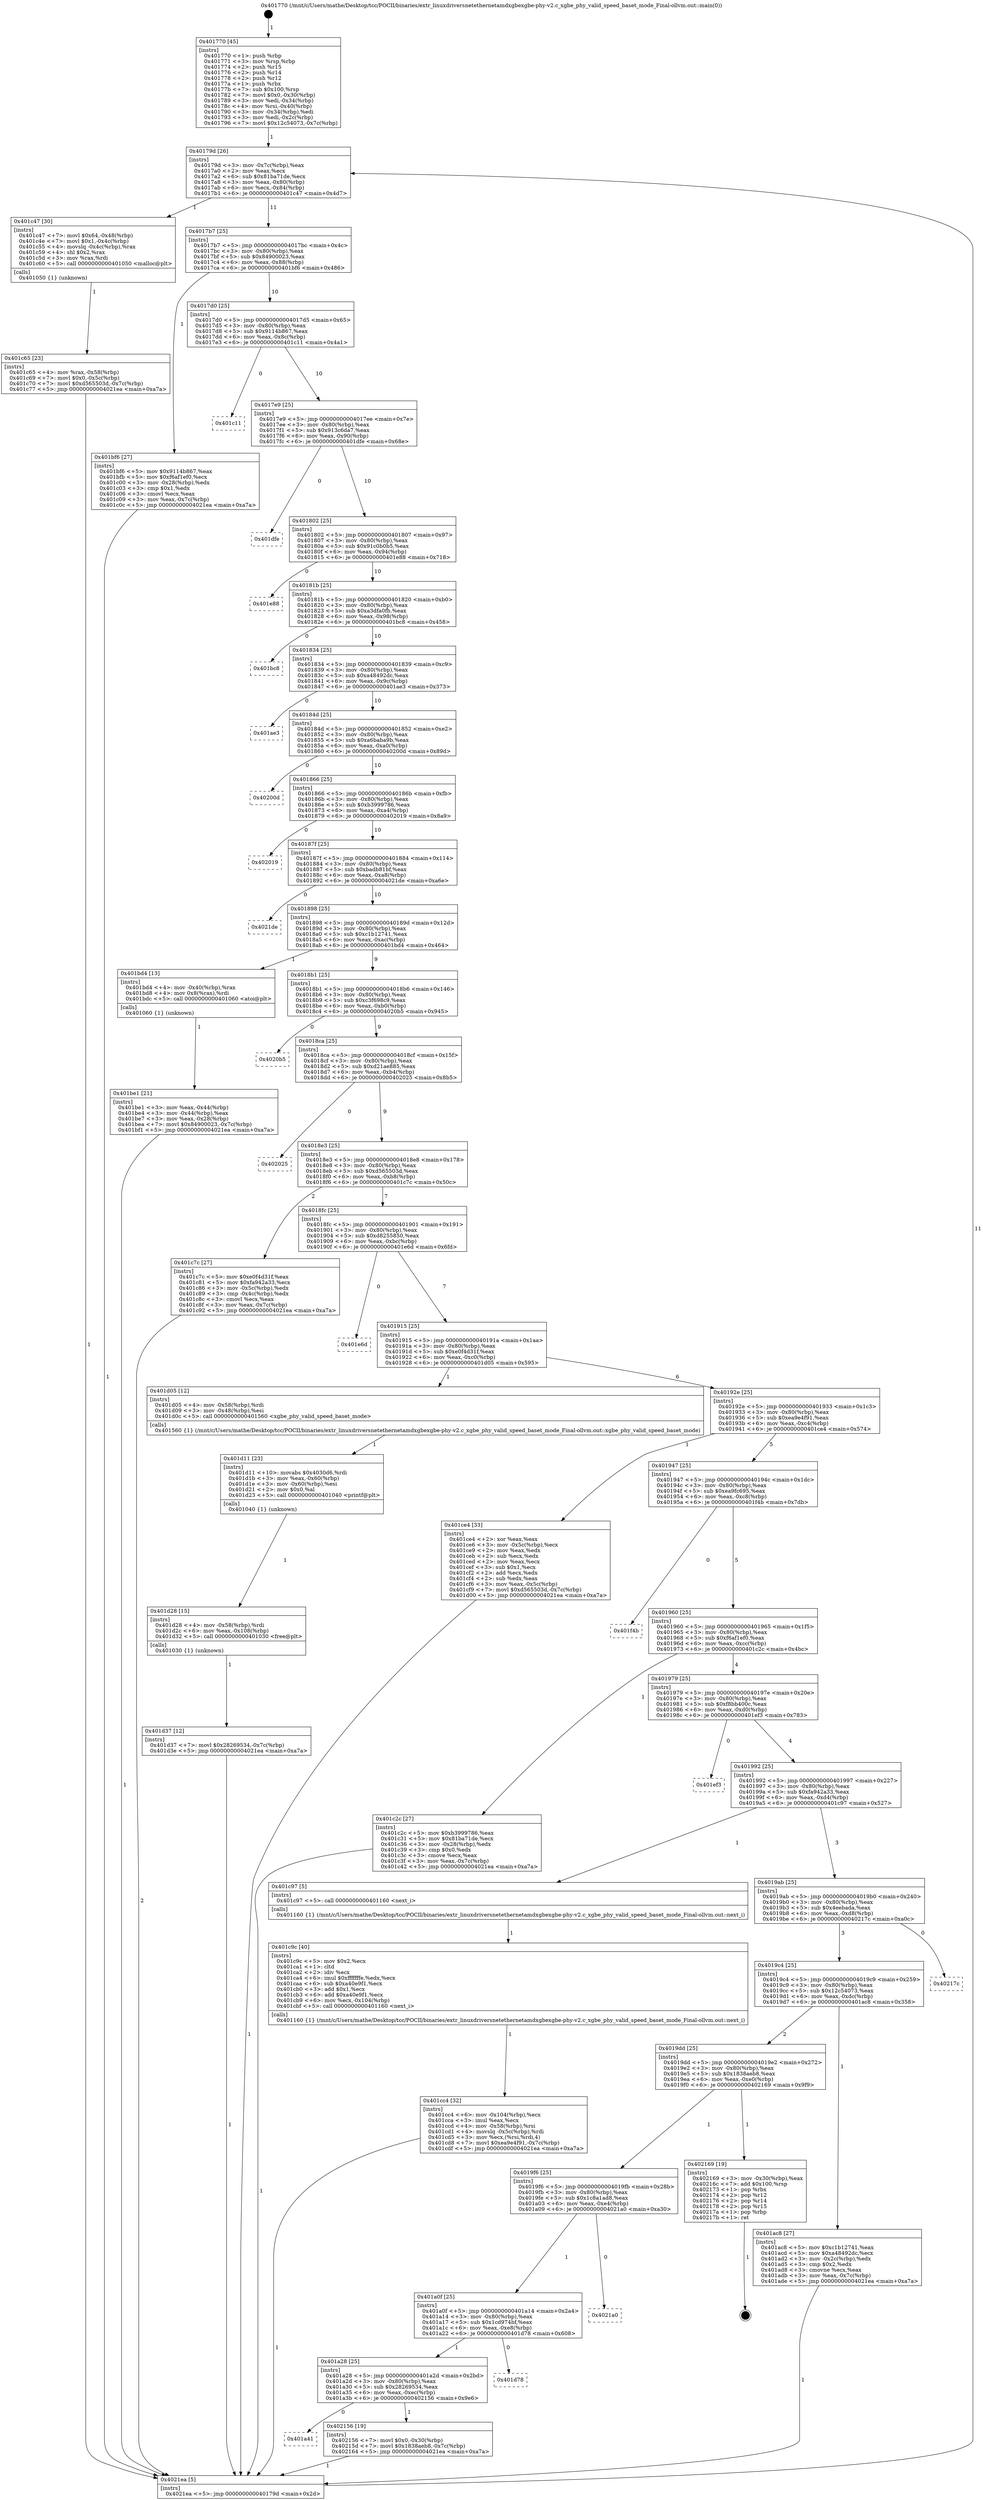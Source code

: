 digraph "0x401770" {
  label = "0x401770 (/mnt/c/Users/mathe/Desktop/tcc/POCII/binaries/extr_linuxdriversnetethernetamdxgbexgbe-phy-v2.c_xgbe_phy_valid_speed_baset_mode_Final-ollvm.out::main(0))"
  labelloc = "t"
  node[shape=record]

  Entry [label="",width=0.3,height=0.3,shape=circle,fillcolor=black,style=filled]
  "0x40179d" [label="{
     0x40179d [26]\l
     | [instrs]\l
     &nbsp;&nbsp;0x40179d \<+3\>: mov -0x7c(%rbp),%eax\l
     &nbsp;&nbsp;0x4017a0 \<+2\>: mov %eax,%ecx\l
     &nbsp;&nbsp;0x4017a2 \<+6\>: sub $0x81ba71de,%ecx\l
     &nbsp;&nbsp;0x4017a8 \<+3\>: mov %eax,-0x80(%rbp)\l
     &nbsp;&nbsp;0x4017ab \<+6\>: mov %ecx,-0x84(%rbp)\l
     &nbsp;&nbsp;0x4017b1 \<+6\>: je 0000000000401c47 \<main+0x4d7\>\l
  }"]
  "0x401c47" [label="{
     0x401c47 [30]\l
     | [instrs]\l
     &nbsp;&nbsp;0x401c47 \<+7\>: movl $0x64,-0x48(%rbp)\l
     &nbsp;&nbsp;0x401c4e \<+7\>: movl $0x1,-0x4c(%rbp)\l
     &nbsp;&nbsp;0x401c55 \<+4\>: movslq -0x4c(%rbp),%rax\l
     &nbsp;&nbsp;0x401c59 \<+4\>: shl $0x2,%rax\l
     &nbsp;&nbsp;0x401c5d \<+3\>: mov %rax,%rdi\l
     &nbsp;&nbsp;0x401c60 \<+5\>: call 0000000000401050 \<malloc@plt\>\l
     | [calls]\l
     &nbsp;&nbsp;0x401050 \{1\} (unknown)\l
  }"]
  "0x4017b7" [label="{
     0x4017b7 [25]\l
     | [instrs]\l
     &nbsp;&nbsp;0x4017b7 \<+5\>: jmp 00000000004017bc \<main+0x4c\>\l
     &nbsp;&nbsp;0x4017bc \<+3\>: mov -0x80(%rbp),%eax\l
     &nbsp;&nbsp;0x4017bf \<+5\>: sub $0x84900023,%eax\l
     &nbsp;&nbsp;0x4017c4 \<+6\>: mov %eax,-0x88(%rbp)\l
     &nbsp;&nbsp;0x4017ca \<+6\>: je 0000000000401bf6 \<main+0x486\>\l
  }"]
  Exit [label="",width=0.3,height=0.3,shape=circle,fillcolor=black,style=filled,peripheries=2]
  "0x401bf6" [label="{
     0x401bf6 [27]\l
     | [instrs]\l
     &nbsp;&nbsp;0x401bf6 \<+5\>: mov $0x9114b867,%eax\l
     &nbsp;&nbsp;0x401bfb \<+5\>: mov $0xf6af1ef0,%ecx\l
     &nbsp;&nbsp;0x401c00 \<+3\>: mov -0x28(%rbp),%edx\l
     &nbsp;&nbsp;0x401c03 \<+3\>: cmp $0x1,%edx\l
     &nbsp;&nbsp;0x401c06 \<+3\>: cmovl %ecx,%eax\l
     &nbsp;&nbsp;0x401c09 \<+3\>: mov %eax,-0x7c(%rbp)\l
     &nbsp;&nbsp;0x401c0c \<+5\>: jmp 00000000004021ea \<main+0xa7a\>\l
  }"]
  "0x4017d0" [label="{
     0x4017d0 [25]\l
     | [instrs]\l
     &nbsp;&nbsp;0x4017d0 \<+5\>: jmp 00000000004017d5 \<main+0x65\>\l
     &nbsp;&nbsp;0x4017d5 \<+3\>: mov -0x80(%rbp),%eax\l
     &nbsp;&nbsp;0x4017d8 \<+5\>: sub $0x9114b867,%eax\l
     &nbsp;&nbsp;0x4017dd \<+6\>: mov %eax,-0x8c(%rbp)\l
     &nbsp;&nbsp;0x4017e3 \<+6\>: je 0000000000401c11 \<main+0x4a1\>\l
  }"]
  "0x401a41" [label="{
     0x401a41\l
  }", style=dashed]
  "0x401c11" [label="{
     0x401c11\l
  }", style=dashed]
  "0x4017e9" [label="{
     0x4017e9 [25]\l
     | [instrs]\l
     &nbsp;&nbsp;0x4017e9 \<+5\>: jmp 00000000004017ee \<main+0x7e\>\l
     &nbsp;&nbsp;0x4017ee \<+3\>: mov -0x80(%rbp),%eax\l
     &nbsp;&nbsp;0x4017f1 \<+5\>: sub $0x913c6da7,%eax\l
     &nbsp;&nbsp;0x4017f6 \<+6\>: mov %eax,-0x90(%rbp)\l
     &nbsp;&nbsp;0x4017fc \<+6\>: je 0000000000401dfe \<main+0x68e\>\l
  }"]
  "0x402156" [label="{
     0x402156 [19]\l
     | [instrs]\l
     &nbsp;&nbsp;0x402156 \<+7\>: movl $0x0,-0x30(%rbp)\l
     &nbsp;&nbsp;0x40215d \<+7\>: movl $0x1838aeb8,-0x7c(%rbp)\l
     &nbsp;&nbsp;0x402164 \<+5\>: jmp 00000000004021ea \<main+0xa7a\>\l
  }"]
  "0x401dfe" [label="{
     0x401dfe\l
  }", style=dashed]
  "0x401802" [label="{
     0x401802 [25]\l
     | [instrs]\l
     &nbsp;&nbsp;0x401802 \<+5\>: jmp 0000000000401807 \<main+0x97\>\l
     &nbsp;&nbsp;0x401807 \<+3\>: mov -0x80(%rbp),%eax\l
     &nbsp;&nbsp;0x40180a \<+5\>: sub $0x91c0b0b5,%eax\l
     &nbsp;&nbsp;0x40180f \<+6\>: mov %eax,-0x94(%rbp)\l
     &nbsp;&nbsp;0x401815 \<+6\>: je 0000000000401e88 \<main+0x718\>\l
  }"]
  "0x401a28" [label="{
     0x401a28 [25]\l
     | [instrs]\l
     &nbsp;&nbsp;0x401a28 \<+5\>: jmp 0000000000401a2d \<main+0x2bd\>\l
     &nbsp;&nbsp;0x401a2d \<+3\>: mov -0x80(%rbp),%eax\l
     &nbsp;&nbsp;0x401a30 \<+5\>: sub $0x28269534,%eax\l
     &nbsp;&nbsp;0x401a35 \<+6\>: mov %eax,-0xec(%rbp)\l
     &nbsp;&nbsp;0x401a3b \<+6\>: je 0000000000402156 \<main+0x9e6\>\l
  }"]
  "0x401e88" [label="{
     0x401e88\l
  }", style=dashed]
  "0x40181b" [label="{
     0x40181b [25]\l
     | [instrs]\l
     &nbsp;&nbsp;0x40181b \<+5\>: jmp 0000000000401820 \<main+0xb0\>\l
     &nbsp;&nbsp;0x401820 \<+3\>: mov -0x80(%rbp),%eax\l
     &nbsp;&nbsp;0x401823 \<+5\>: sub $0xa3dfa0fb,%eax\l
     &nbsp;&nbsp;0x401828 \<+6\>: mov %eax,-0x98(%rbp)\l
     &nbsp;&nbsp;0x40182e \<+6\>: je 0000000000401bc8 \<main+0x458\>\l
  }"]
  "0x401d78" [label="{
     0x401d78\l
  }", style=dashed]
  "0x401bc8" [label="{
     0x401bc8\l
  }", style=dashed]
  "0x401834" [label="{
     0x401834 [25]\l
     | [instrs]\l
     &nbsp;&nbsp;0x401834 \<+5\>: jmp 0000000000401839 \<main+0xc9\>\l
     &nbsp;&nbsp;0x401839 \<+3\>: mov -0x80(%rbp),%eax\l
     &nbsp;&nbsp;0x40183c \<+5\>: sub $0xa48492dc,%eax\l
     &nbsp;&nbsp;0x401841 \<+6\>: mov %eax,-0x9c(%rbp)\l
     &nbsp;&nbsp;0x401847 \<+6\>: je 0000000000401ae3 \<main+0x373\>\l
  }"]
  "0x401a0f" [label="{
     0x401a0f [25]\l
     | [instrs]\l
     &nbsp;&nbsp;0x401a0f \<+5\>: jmp 0000000000401a14 \<main+0x2a4\>\l
     &nbsp;&nbsp;0x401a14 \<+3\>: mov -0x80(%rbp),%eax\l
     &nbsp;&nbsp;0x401a17 \<+5\>: sub $0x1cd974bf,%eax\l
     &nbsp;&nbsp;0x401a1c \<+6\>: mov %eax,-0xe8(%rbp)\l
     &nbsp;&nbsp;0x401a22 \<+6\>: je 0000000000401d78 \<main+0x608\>\l
  }"]
  "0x401ae3" [label="{
     0x401ae3\l
  }", style=dashed]
  "0x40184d" [label="{
     0x40184d [25]\l
     | [instrs]\l
     &nbsp;&nbsp;0x40184d \<+5\>: jmp 0000000000401852 \<main+0xe2\>\l
     &nbsp;&nbsp;0x401852 \<+3\>: mov -0x80(%rbp),%eax\l
     &nbsp;&nbsp;0x401855 \<+5\>: sub $0xa6baba9b,%eax\l
     &nbsp;&nbsp;0x40185a \<+6\>: mov %eax,-0xa0(%rbp)\l
     &nbsp;&nbsp;0x401860 \<+6\>: je 000000000040200d \<main+0x89d\>\l
  }"]
  "0x4021a0" [label="{
     0x4021a0\l
  }", style=dashed]
  "0x40200d" [label="{
     0x40200d\l
  }", style=dashed]
  "0x401866" [label="{
     0x401866 [25]\l
     | [instrs]\l
     &nbsp;&nbsp;0x401866 \<+5\>: jmp 000000000040186b \<main+0xfb\>\l
     &nbsp;&nbsp;0x40186b \<+3\>: mov -0x80(%rbp),%eax\l
     &nbsp;&nbsp;0x40186e \<+5\>: sub $0xb3999786,%eax\l
     &nbsp;&nbsp;0x401873 \<+6\>: mov %eax,-0xa4(%rbp)\l
     &nbsp;&nbsp;0x401879 \<+6\>: je 0000000000402019 \<main+0x8a9\>\l
  }"]
  "0x4019f6" [label="{
     0x4019f6 [25]\l
     | [instrs]\l
     &nbsp;&nbsp;0x4019f6 \<+5\>: jmp 00000000004019fb \<main+0x28b\>\l
     &nbsp;&nbsp;0x4019fb \<+3\>: mov -0x80(%rbp),%eax\l
     &nbsp;&nbsp;0x4019fe \<+5\>: sub $0x1c8a1ad8,%eax\l
     &nbsp;&nbsp;0x401a03 \<+6\>: mov %eax,-0xe4(%rbp)\l
     &nbsp;&nbsp;0x401a09 \<+6\>: je 00000000004021a0 \<main+0xa30\>\l
  }"]
  "0x402019" [label="{
     0x402019\l
  }", style=dashed]
  "0x40187f" [label="{
     0x40187f [25]\l
     | [instrs]\l
     &nbsp;&nbsp;0x40187f \<+5\>: jmp 0000000000401884 \<main+0x114\>\l
     &nbsp;&nbsp;0x401884 \<+3\>: mov -0x80(%rbp),%eax\l
     &nbsp;&nbsp;0x401887 \<+5\>: sub $0xbadb81bf,%eax\l
     &nbsp;&nbsp;0x40188c \<+6\>: mov %eax,-0xa8(%rbp)\l
     &nbsp;&nbsp;0x401892 \<+6\>: je 00000000004021de \<main+0xa6e\>\l
  }"]
  "0x402169" [label="{
     0x402169 [19]\l
     | [instrs]\l
     &nbsp;&nbsp;0x402169 \<+3\>: mov -0x30(%rbp),%eax\l
     &nbsp;&nbsp;0x40216c \<+7\>: add $0x100,%rsp\l
     &nbsp;&nbsp;0x402173 \<+1\>: pop %rbx\l
     &nbsp;&nbsp;0x402174 \<+2\>: pop %r12\l
     &nbsp;&nbsp;0x402176 \<+2\>: pop %r14\l
     &nbsp;&nbsp;0x402178 \<+2\>: pop %r15\l
     &nbsp;&nbsp;0x40217a \<+1\>: pop %rbp\l
     &nbsp;&nbsp;0x40217b \<+1\>: ret\l
  }"]
  "0x4021de" [label="{
     0x4021de\l
  }", style=dashed]
  "0x401898" [label="{
     0x401898 [25]\l
     | [instrs]\l
     &nbsp;&nbsp;0x401898 \<+5\>: jmp 000000000040189d \<main+0x12d\>\l
     &nbsp;&nbsp;0x40189d \<+3\>: mov -0x80(%rbp),%eax\l
     &nbsp;&nbsp;0x4018a0 \<+5\>: sub $0xc1b12741,%eax\l
     &nbsp;&nbsp;0x4018a5 \<+6\>: mov %eax,-0xac(%rbp)\l
     &nbsp;&nbsp;0x4018ab \<+6\>: je 0000000000401bd4 \<main+0x464\>\l
  }"]
  "0x401d37" [label="{
     0x401d37 [12]\l
     | [instrs]\l
     &nbsp;&nbsp;0x401d37 \<+7\>: movl $0x28269534,-0x7c(%rbp)\l
     &nbsp;&nbsp;0x401d3e \<+5\>: jmp 00000000004021ea \<main+0xa7a\>\l
  }"]
  "0x401bd4" [label="{
     0x401bd4 [13]\l
     | [instrs]\l
     &nbsp;&nbsp;0x401bd4 \<+4\>: mov -0x40(%rbp),%rax\l
     &nbsp;&nbsp;0x401bd8 \<+4\>: mov 0x8(%rax),%rdi\l
     &nbsp;&nbsp;0x401bdc \<+5\>: call 0000000000401060 \<atoi@plt\>\l
     | [calls]\l
     &nbsp;&nbsp;0x401060 \{1\} (unknown)\l
  }"]
  "0x4018b1" [label="{
     0x4018b1 [25]\l
     | [instrs]\l
     &nbsp;&nbsp;0x4018b1 \<+5\>: jmp 00000000004018b6 \<main+0x146\>\l
     &nbsp;&nbsp;0x4018b6 \<+3\>: mov -0x80(%rbp),%eax\l
     &nbsp;&nbsp;0x4018b9 \<+5\>: sub $0xc3f698c9,%eax\l
     &nbsp;&nbsp;0x4018be \<+6\>: mov %eax,-0xb0(%rbp)\l
     &nbsp;&nbsp;0x4018c4 \<+6\>: je 00000000004020b5 \<main+0x945\>\l
  }"]
  "0x401d28" [label="{
     0x401d28 [15]\l
     | [instrs]\l
     &nbsp;&nbsp;0x401d28 \<+4\>: mov -0x58(%rbp),%rdi\l
     &nbsp;&nbsp;0x401d2c \<+6\>: mov %eax,-0x108(%rbp)\l
     &nbsp;&nbsp;0x401d32 \<+5\>: call 0000000000401030 \<free@plt\>\l
     | [calls]\l
     &nbsp;&nbsp;0x401030 \{1\} (unknown)\l
  }"]
  "0x4020b5" [label="{
     0x4020b5\l
  }", style=dashed]
  "0x4018ca" [label="{
     0x4018ca [25]\l
     | [instrs]\l
     &nbsp;&nbsp;0x4018ca \<+5\>: jmp 00000000004018cf \<main+0x15f\>\l
     &nbsp;&nbsp;0x4018cf \<+3\>: mov -0x80(%rbp),%eax\l
     &nbsp;&nbsp;0x4018d2 \<+5\>: sub $0xd21ae885,%eax\l
     &nbsp;&nbsp;0x4018d7 \<+6\>: mov %eax,-0xb4(%rbp)\l
     &nbsp;&nbsp;0x4018dd \<+6\>: je 0000000000402025 \<main+0x8b5\>\l
  }"]
  "0x401d11" [label="{
     0x401d11 [23]\l
     | [instrs]\l
     &nbsp;&nbsp;0x401d11 \<+10\>: movabs $0x4030d6,%rdi\l
     &nbsp;&nbsp;0x401d1b \<+3\>: mov %eax,-0x60(%rbp)\l
     &nbsp;&nbsp;0x401d1e \<+3\>: mov -0x60(%rbp),%esi\l
     &nbsp;&nbsp;0x401d21 \<+2\>: mov $0x0,%al\l
     &nbsp;&nbsp;0x401d23 \<+5\>: call 0000000000401040 \<printf@plt\>\l
     | [calls]\l
     &nbsp;&nbsp;0x401040 \{1\} (unknown)\l
  }"]
  "0x402025" [label="{
     0x402025\l
  }", style=dashed]
  "0x4018e3" [label="{
     0x4018e3 [25]\l
     | [instrs]\l
     &nbsp;&nbsp;0x4018e3 \<+5\>: jmp 00000000004018e8 \<main+0x178\>\l
     &nbsp;&nbsp;0x4018e8 \<+3\>: mov -0x80(%rbp),%eax\l
     &nbsp;&nbsp;0x4018eb \<+5\>: sub $0xd565503d,%eax\l
     &nbsp;&nbsp;0x4018f0 \<+6\>: mov %eax,-0xb8(%rbp)\l
     &nbsp;&nbsp;0x4018f6 \<+6\>: je 0000000000401c7c \<main+0x50c\>\l
  }"]
  "0x401cc4" [label="{
     0x401cc4 [32]\l
     | [instrs]\l
     &nbsp;&nbsp;0x401cc4 \<+6\>: mov -0x104(%rbp),%ecx\l
     &nbsp;&nbsp;0x401cca \<+3\>: imul %eax,%ecx\l
     &nbsp;&nbsp;0x401ccd \<+4\>: mov -0x58(%rbp),%rsi\l
     &nbsp;&nbsp;0x401cd1 \<+4\>: movslq -0x5c(%rbp),%rdi\l
     &nbsp;&nbsp;0x401cd5 \<+3\>: mov %ecx,(%rsi,%rdi,4)\l
     &nbsp;&nbsp;0x401cd8 \<+7\>: movl $0xea9e4f91,-0x7c(%rbp)\l
     &nbsp;&nbsp;0x401cdf \<+5\>: jmp 00000000004021ea \<main+0xa7a\>\l
  }"]
  "0x401c7c" [label="{
     0x401c7c [27]\l
     | [instrs]\l
     &nbsp;&nbsp;0x401c7c \<+5\>: mov $0xe0f4d31f,%eax\l
     &nbsp;&nbsp;0x401c81 \<+5\>: mov $0xfa942a33,%ecx\l
     &nbsp;&nbsp;0x401c86 \<+3\>: mov -0x5c(%rbp),%edx\l
     &nbsp;&nbsp;0x401c89 \<+3\>: cmp -0x4c(%rbp),%edx\l
     &nbsp;&nbsp;0x401c8c \<+3\>: cmovl %ecx,%eax\l
     &nbsp;&nbsp;0x401c8f \<+3\>: mov %eax,-0x7c(%rbp)\l
     &nbsp;&nbsp;0x401c92 \<+5\>: jmp 00000000004021ea \<main+0xa7a\>\l
  }"]
  "0x4018fc" [label="{
     0x4018fc [25]\l
     | [instrs]\l
     &nbsp;&nbsp;0x4018fc \<+5\>: jmp 0000000000401901 \<main+0x191\>\l
     &nbsp;&nbsp;0x401901 \<+3\>: mov -0x80(%rbp),%eax\l
     &nbsp;&nbsp;0x401904 \<+5\>: sub $0xd8255850,%eax\l
     &nbsp;&nbsp;0x401909 \<+6\>: mov %eax,-0xbc(%rbp)\l
     &nbsp;&nbsp;0x40190f \<+6\>: je 0000000000401e6d \<main+0x6fd\>\l
  }"]
  "0x401c9c" [label="{
     0x401c9c [40]\l
     | [instrs]\l
     &nbsp;&nbsp;0x401c9c \<+5\>: mov $0x2,%ecx\l
     &nbsp;&nbsp;0x401ca1 \<+1\>: cltd\l
     &nbsp;&nbsp;0x401ca2 \<+2\>: idiv %ecx\l
     &nbsp;&nbsp;0x401ca4 \<+6\>: imul $0xfffffffe,%edx,%ecx\l
     &nbsp;&nbsp;0x401caa \<+6\>: sub $0xa40e9f1,%ecx\l
     &nbsp;&nbsp;0x401cb0 \<+3\>: add $0x1,%ecx\l
     &nbsp;&nbsp;0x401cb3 \<+6\>: add $0xa40e9f1,%ecx\l
     &nbsp;&nbsp;0x401cb9 \<+6\>: mov %ecx,-0x104(%rbp)\l
     &nbsp;&nbsp;0x401cbf \<+5\>: call 0000000000401160 \<next_i\>\l
     | [calls]\l
     &nbsp;&nbsp;0x401160 \{1\} (/mnt/c/Users/mathe/Desktop/tcc/POCII/binaries/extr_linuxdriversnetethernetamdxgbexgbe-phy-v2.c_xgbe_phy_valid_speed_baset_mode_Final-ollvm.out::next_i)\l
  }"]
  "0x401e6d" [label="{
     0x401e6d\l
  }", style=dashed]
  "0x401915" [label="{
     0x401915 [25]\l
     | [instrs]\l
     &nbsp;&nbsp;0x401915 \<+5\>: jmp 000000000040191a \<main+0x1aa\>\l
     &nbsp;&nbsp;0x40191a \<+3\>: mov -0x80(%rbp),%eax\l
     &nbsp;&nbsp;0x40191d \<+5\>: sub $0xe0f4d31f,%eax\l
     &nbsp;&nbsp;0x401922 \<+6\>: mov %eax,-0xc0(%rbp)\l
     &nbsp;&nbsp;0x401928 \<+6\>: je 0000000000401d05 \<main+0x595\>\l
  }"]
  "0x401c65" [label="{
     0x401c65 [23]\l
     | [instrs]\l
     &nbsp;&nbsp;0x401c65 \<+4\>: mov %rax,-0x58(%rbp)\l
     &nbsp;&nbsp;0x401c69 \<+7\>: movl $0x0,-0x5c(%rbp)\l
     &nbsp;&nbsp;0x401c70 \<+7\>: movl $0xd565503d,-0x7c(%rbp)\l
     &nbsp;&nbsp;0x401c77 \<+5\>: jmp 00000000004021ea \<main+0xa7a\>\l
  }"]
  "0x401d05" [label="{
     0x401d05 [12]\l
     | [instrs]\l
     &nbsp;&nbsp;0x401d05 \<+4\>: mov -0x58(%rbp),%rdi\l
     &nbsp;&nbsp;0x401d09 \<+3\>: mov -0x48(%rbp),%esi\l
     &nbsp;&nbsp;0x401d0c \<+5\>: call 0000000000401560 \<xgbe_phy_valid_speed_baset_mode\>\l
     | [calls]\l
     &nbsp;&nbsp;0x401560 \{1\} (/mnt/c/Users/mathe/Desktop/tcc/POCII/binaries/extr_linuxdriversnetethernetamdxgbexgbe-phy-v2.c_xgbe_phy_valid_speed_baset_mode_Final-ollvm.out::xgbe_phy_valid_speed_baset_mode)\l
  }"]
  "0x40192e" [label="{
     0x40192e [25]\l
     | [instrs]\l
     &nbsp;&nbsp;0x40192e \<+5\>: jmp 0000000000401933 \<main+0x1c3\>\l
     &nbsp;&nbsp;0x401933 \<+3\>: mov -0x80(%rbp),%eax\l
     &nbsp;&nbsp;0x401936 \<+5\>: sub $0xea9e4f91,%eax\l
     &nbsp;&nbsp;0x40193b \<+6\>: mov %eax,-0xc4(%rbp)\l
     &nbsp;&nbsp;0x401941 \<+6\>: je 0000000000401ce4 \<main+0x574\>\l
  }"]
  "0x401be1" [label="{
     0x401be1 [21]\l
     | [instrs]\l
     &nbsp;&nbsp;0x401be1 \<+3\>: mov %eax,-0x44(%rbp)\l
     &nbsp;&nbsp;0x401be4 \<+3\>: mov -0x44(%rbp),%eax\l
     &nbsp;&nbsp;0x401be7 \<+3\>: mov %eax,-0x28(%rbp)\l
     &nbsp;&nbsp;0x401bea \<+7\>: movl $0x84900023,-0x7c(%rbp)\l
     &nbsp;&nbsp;0x401bf1 \<+5\>: jmp 00000000004021ea \<main+0xa7a\>\l
  }"]
  "0x401ce4" [label="{
     0x401ce4 [33]\l
     | [instrs]\l
     &nbsp;&nbsp;0x401ce4 \<+2\>: xor %eax,%eax\l
     &nbsp;&nbsp;0x401ce6 \<+3\>: mov -0x5c(%rbp),%ecx\l
     &nbsp;&nbsp;0x401ce9 \<+2\>: mov %eax,%edx\l
     &nbsp;&nbsp;0x401ceb \<+2\>: sub %ecx,%edx\l
     &nbsp;&nbsp;0x401ced \<+2\>: mov %eax,%ecx\l
     &nbsp;&nbsp;0x401cef \<+3\>: sub $0x1,%ecx\l
     &nbsp;&nbsp;0x401cf2 \<+2\>: add %ecx,%edx\l
     &nbsp;&nbsp;0x401cf4 \<+2\>: sub %edx,%eax\l
     &nbsp;&nbsp;0x401cf6 \<+3\>: mov %eax,-0x5c(%rbp)\l
     &nbsp;&nbsp;0x401cf9 \<+7\>: movl $0xd565503d,-0x7c(%rbp)\l
     &nbsp;&nbsp;0x401d00 \<+5\>: jmp 00000000004021ea \<main+0xa7a\>\l
  }"]
  "0x401947" [label="{
     0x401947 [25]\l
     | [instrs]\l
     &nbsp;&nbsp;0x401947 \<+5\>: jmp 000000000040194c \<main+0x1dc\>\l
     &nbsp;&nbsp;0x40194c \<+3\>: mov -0x80(%rbp),%eax\l
     &nbsp;&nbsp;0x40194f \<+5\>: sub $0xea9fc695,%eax\l
     &nbsp;&nbsp;0x401954 \<+6\>: mov %eax,-0xc8(%rbp)\l
     &nbsp;&nbsp;0x40195a \<+6\>: je 0000000000401f4b \<main+0x7db\>\l
  }"]
  "0x401770" [label="{
     0x401770 [45]\l
     | [instrs]\l
     &nbsp;&nbsp;0x401770 \<+1\>: push %rbp\l
     &nbsp;&nbsp;0x401771 \<+3\>: mov %rsp,%rbp\l
     &nbsp;&nbsp;0x401774 \<+2\>: push %r15\l
     &nbsp;&nbsp;0x401776 \<+2\>: push %r14\l
     &nbsp;&nbsp;0x401778 \<+2\>: push %r12\l
     &nbsp;&nbsp;0x40177a \<+1\>: push %rbx\l
     &nbsp;&nbsp;0x40177b \<+7\>: sub $0x100,%rsp\l
     &nbsp;&nbsp;0x401782 \<+7\>: movl $0x0,-0x30(%rbp)\l
     &nbsp;&nbsp;0x401789 \<+3\>: mov %edi,-0x34(%rbp)\l
     &nbsp;&nbsp;0x40178c \<+4\>: mov %rsi,-0x40(%rbp)\l
     &nbsp;&nbsp;0x401790 \<+3\>: mov -0x34(%rbp),%edi\l
     &nbsp;&nbsp;0x401793 \<+3\>: mov %edi,-0x2c(%rbp)\l
     &nbsp;&nbsp;0x401796 \<+7\>: movl $0x12c54073,-0x7c(%rbp)\l
  }"]
  "0x401f4b" [label="{
     0x401f4b\l
  }", style=dashed]
  "0x401960" [label="{
     0x401960 [25]\l
     | [instrs]\l
     &nbsp;&nbsp;0x401960 \<+5\>: jmp 0000000000401965 \<main+0x1f5\>\l
     &nbsp;&nbsp;0x401965 \<+3\>: mov -0x80(%rbp),%eax\l
     &nbsp;&nbsp;0x401968 \<+5\>: sub $0xf6af1ef0,%eax\l
     &nbsp;&nbsp;0x40196d \<+6\>: mov %eax,-0xcc(%rbp)\l
     &nbsp;&nbsp;0x401973 \<+6\>: je 0000000000401c2c \<main+0x4bc\>\l
  }"]
  "0x4021ea" [label="{
     0x4021ea [5]\l
     | [instrs]\l
     &nbsp;&nbsp;0x4021ea \<+5\>: jmp 000000000040179d \<main+0x2d\>\l
  }"]
  "0x401c2c" [label="{
     0x401c2c [27]\l
     | [instrs]\l
     &nbsp;&nbsp;0x401c2c \<+5\>: mov $0xb3999786,%eax\l
     &nbsp;&nbsp;0x401c31 \<+5\>: mov $0x81ba71de,%ecx\l
     &nbsp;&nbsp;0x401c36 \<+3\>: mov -0x28(%rbp),%edx\l
     &nbsp;&nbsp;0x401c39 \<+3\>: cmp $0x0,%edx\l
     &nbsp;&nbsp;0x401c3c \<+3\>: cmove %ecx,%eax\l
     &nbsp;&nbsp;0x401c3f \<+3\>: mov %eax,-0x7c(%rbp)\l
     &nbsp;&nbsp;0x401c42 \<+5\>: jmp 00000000004021ea \<main+0xa7a\>\l
  }"]
  "0x401979" [label="{
     0x401979 [25]\l
     | [instrs]\l
     &nbsp;&nbsp;0x401979 \<+5\>: jmp 000000000040197e \<main+0x20e\>\l
     &nbsp;&nbsp;0x40197e \<+3\>: mov -0x80(%rbp),%eax\l
     &nbsp;&nbsp;0x401981 \<+5\>: sub $0xf8bb400c,%eax\l
     &nbsp;&nbsp;0x401986 \<+6\>: mov %eax,-0xd0(%rbp)\l
     &nbsp;&nbsp;0x40198c \<+6\>: je 0000000000401ef3 \<main+0x783\>\l
  }"]
  "0x4019dd" [label="{
     0x4019dd [25]\l
     | [instrs]\l
     &nbsp;&nbsp;0x4019dd \<+5\>: jmp 00000000004019e2 \<main+0x272\>\l
     &nbsp;&nbsp;0x4019e2 \<+3\>: mov -0x80(%rbp),%eax\l
     &nbsp;&nbsp;0x4019e5 \<+5\>: sub $0x1838aeb8,%eax\l
     &nbsp;&nbsp;0x4019ea \<+6\>: mov %eax,-0xe0(%rbp)\l
     &nbsp;&nbsp;0x4019f0 \<+6\>: je 0000000000402169 \<main+0x9f9\>\l
  }"]
  "0x401ef3" [label="{
     0x401ef3\l
  }", style=dashed]
  "0x401992" [label="{
     0x401992 [25]\l
     | [instrs]\l
     &nbsp;&nbsp;0x401992 \<+5\>: jmp 0000000000401997 \<main+0x227\>\l
     &nbsp;&nbsp;0x401997 \<+3\>: mov -0x80(%rbp),%eax\l
     &nbsp;&nbsp;0x40199a \<+5\>: sub $0xfa942a33,%eax\l
     &nbsp;&nbsp;0x40199f \<+6\>: mov %eax,-0xd4(%rbp)\l
     &nbsp;&nbsp;0x4019a5 \<+6\>: je 0000000000401c97 \<main+0x527\>\l
  }"]
  "0x401ac8" [label="{
     0x401ac8 [27]\l
     | [instrs]\l
     &nbsp;&nbsp;0x401ac8 \<+5\>: mov $0xc1b12741,%eax\l
     &nbsp;&nbsp;0x401acd \<+5\>: mov $0xa48492dc,%ecx\l
     &nbsp;&nbsp;0x401ad2 \<+3\>: mov -0x2c(%rbp),%edx\l
     &nbsp;&nbsp;0x401ad5 \<+3\>: cmp $0x2,%edx\l
     &nbsp;&nbsp;0x401ad8 \<+3\>: cmovne %ecx,%eax\l
     &nbsp;&nbsp;0x401adb \<+3\>: mov %eax,-0x7c(%rbp)\l
     &nbsp;&nbsp;0x401ade \<+5\>: jmp 00000000004021ea \<main+0xa7a\>\l
  }"]
  "0x401c97" [label="{
     0x401c97 [5]\l
     | [instrs]\l
     &nbsp;&nbsp;0x401c97 \<+5\>: call 0000000000401160 \<next_i\>\l
     | [calls]\l
     &nbsp;&nbsp;0x401160 \{1\} (/mnt/c/Users/mathe/Desktop/tcc/POCII/binaries/extr_linuxdriversnetethernetamdxgbexgbe-phy-v2.c_xgbe_phy_valid_speed_baset_mode_Final-ollvm.out::next_i)\l
  }"]
  "0x4019ab" [label="{
     0x4019ab [25]\l
     | [instrs]\l
     &nbsp;&nbsp;0x4019ab \<+5\>: jmp 00000000004019b0 \<main+0x240\>\l
     &nbsp;&nbsp;0x4019b0 \<+3\>: mov -0x80(%rbp),%eax\l
     &nbsp;&nbsp;0x4019b3 \<+5\>: sub $0x4eebada,%eax\l
     &nbsp;&nbsp;0x4019b8 \<+6\>: mov %eax,-0xd8(%rbp)\l
     &nbsp;&nbsp;0x4019be \<+6\>: je 000000000040217c \<main+0xa0c\>\l
  }"]
  "0x4019c4" [label="{
     0x4019c4 [25]\l
     | [instrs]\l
     &nbsp;&nbsp;0x4019c4 \<+5\>: jmp 00000000004019c9 \<main+0x259\>\l
     &nbsp;&nbsp;0x4019c9 \<+3\>: mov -0x80(%rbp),%eax\l
     &nbsp;&nbsp;0x4019cc \<+5\>: sub $0x12c54073,%eax\l
     &nbsp;&nbsp;0x4019d1 \<+6\>: mov %eax,-0xdc(%rbp)\l
     &nbsp;&nbsp;0x4019d7 \<+6\>: je 0000000000401ac8 \<main+0x358\>\l
  }"]
  "0x40217c" [label="{
     0x40217c\l
  }", style=dashed]
  Entry -> "0x401770" [label=" 1"]
  "0x40179d" -> "0x401c47" [label=" 1"]
  "0x40179d" -> "0x4017b7" [label=" 11"]
  "0x402169" -> Exit [label=" 1"]
  "0x4017b7" -> "0x401bf6" [label=" 1"]
  "0x4017b7" -> "0x4017d0" [label=" 10"]
  "0x402156" -> "0x4021ea" [label=" 1"]
  "0x4017d0" -> "0x401c11" [label=" 0"]
  "0x4017d0" -> "0x4017e9" [label=" 10"]
  "0x401a28" -> "0x401a41" [label=" 0"]
  "0x4017e9" -> "0x401dfe" [label=" 0"]
  "0x4017e9" -> "0x401802" [label=" 10"]
  "0x401a28" -> "0x402156" [label=" 1"]
  "0x401802" -> "0x401e88" [label=" 0"]
  "0x401802" -> "0x40181b" [label=" 10"]
  "0x401a0f" -> "0x401a28" [label=" 1"]
  "0x40181b" -> "0x401bc8" [label=" 0"]
  "0x40181b" -> "0x401834" [label=" 10"]
  "0x401a0f" -> "0x401d78" [label=" 0"]
  "0x401834" -> "0x401ae3" [label=" 0"]
  "0x401834" -> "0x40184d" [label=" 10"]
  "0x4019f6" -> "0x401a0f" [label=" 1"]
  "0x40184d" -> "0x40200d" [label=" 0"]
  "0x40184d" -> "0x401866" [label=" 10"]
  "0x4019f6" -> "0x4021a0" [label=" 0"]
  "0x401866" -> "0x402019" [label=" 0"]
  "0x401866" -> "0x40187f" [label=" 10"]
  "0x4019dd" -> "0x4019f6" [label=" 1"]
  "0x40187f" -> "0x4021de" [label=" 0"]
  "0x40187f" -> "0x401898" [label=" 10"]
  "0x4019dd" -> "0x402169" [label=" 1"]
  "0x401898" -> "0x401bd4" [label=" 1"]
  "0x401898" -> "0x4018b1" [label=" 9"]
  "0x401d37" -> "0x4021ea" [label=" 1"]
  "0x4018b1" -> "0x4020b5" [label=" 0"]
  "0x4018b1" -> "0x4018ca" [label=" 9"]
  "0x401d28" -> "0x401d37" [label=" 1"]
  "0x4018ca" -> "0x402025" [label=" 0"]
  "0x4018ca" -> "0x4018e3" [label=" 9"]
  "0x401d11" -> "0x401d28" [label=" 1"]
  "0x4018e3" -> "0x401c7c" [label=" 2"]
  "0x4018e3" -> "0x4018fc" [label=" 7"]
  "0x401d05" -> "0x401d11" [label=" 1"]
  "0x4018fc" -> "0x401e6d" [label=" 0"]
  "0x4018fc" -> "0x401915" [label=" 7"]
  "0x401ce4" -> "0x4021ea" [label=" 1"]
  "0x401915" -> "0x401d05" [label=" 1"]
  "0x401915" -> "0x40192e" [label=" 6"]
  "0x401cc4" -> "0x4021ea" [label=" 1"]
  "0x40192e" -> "0x401ce4" [label=" 1"]
  "0x40192e" -> "0x401947" [label=" 5"]
  "0x401c9c" -> "0x401cc4" [label=" 1"]
  "0x401947" -> "0x401f4b" [label=" 0"]
  "0x401947" -> "0x401960" [label=" 5"]
  "0x401c97" -> "0x401c9c" [label=" 1"]
  "0x401960" -> "0x401c2c" [label=" 1"]
  "0x401960" -> "0x401979" [label=" 4"]
  "0x401c7c" -> "0x4021ea" [label=" 2"]
  "0x401979" -> "0x401ef3" [label=" 0"]
  "0x401979" -> "0x401992" [label=" 4"]
  "0x401c65" -> "0x4021ea" [label=" 1"]
  "0x401992" -> "0x401c97" [label=" 1"]
  "0x401992" -> "0x4019ab" [label=" 3"]
  "0x401c47" -> "0x401c65" [label=" 1"]
  "0x4019ab" -> "0x40217c" [label=" 0"]
  "0x4019ab" -> "0x4019c4" [label=" 3"]
  "0x401c2c" -> "0x4021ea" [label=" 1"]
  "0x4019c4" -> "0x401ac8" [label=" 1"]
  "0x4019c4" -> "0x4019dd" [label=" 2"]
  "0x401ac8" -> "0x4021ea" [label=" 1"]
  "0x401770" -> "0x40179d" [label=" 1"]
  "0x4021ea" -> "0x40179d" [label=" 11"]
  "0x401bd4" -> "0x401be1" [label=" 1"]
  "0x401be1" -> "0x4021ea" [label=" 1"]
  "0x401bf6" -> "0x4021ea" [label=" 1"]
}

